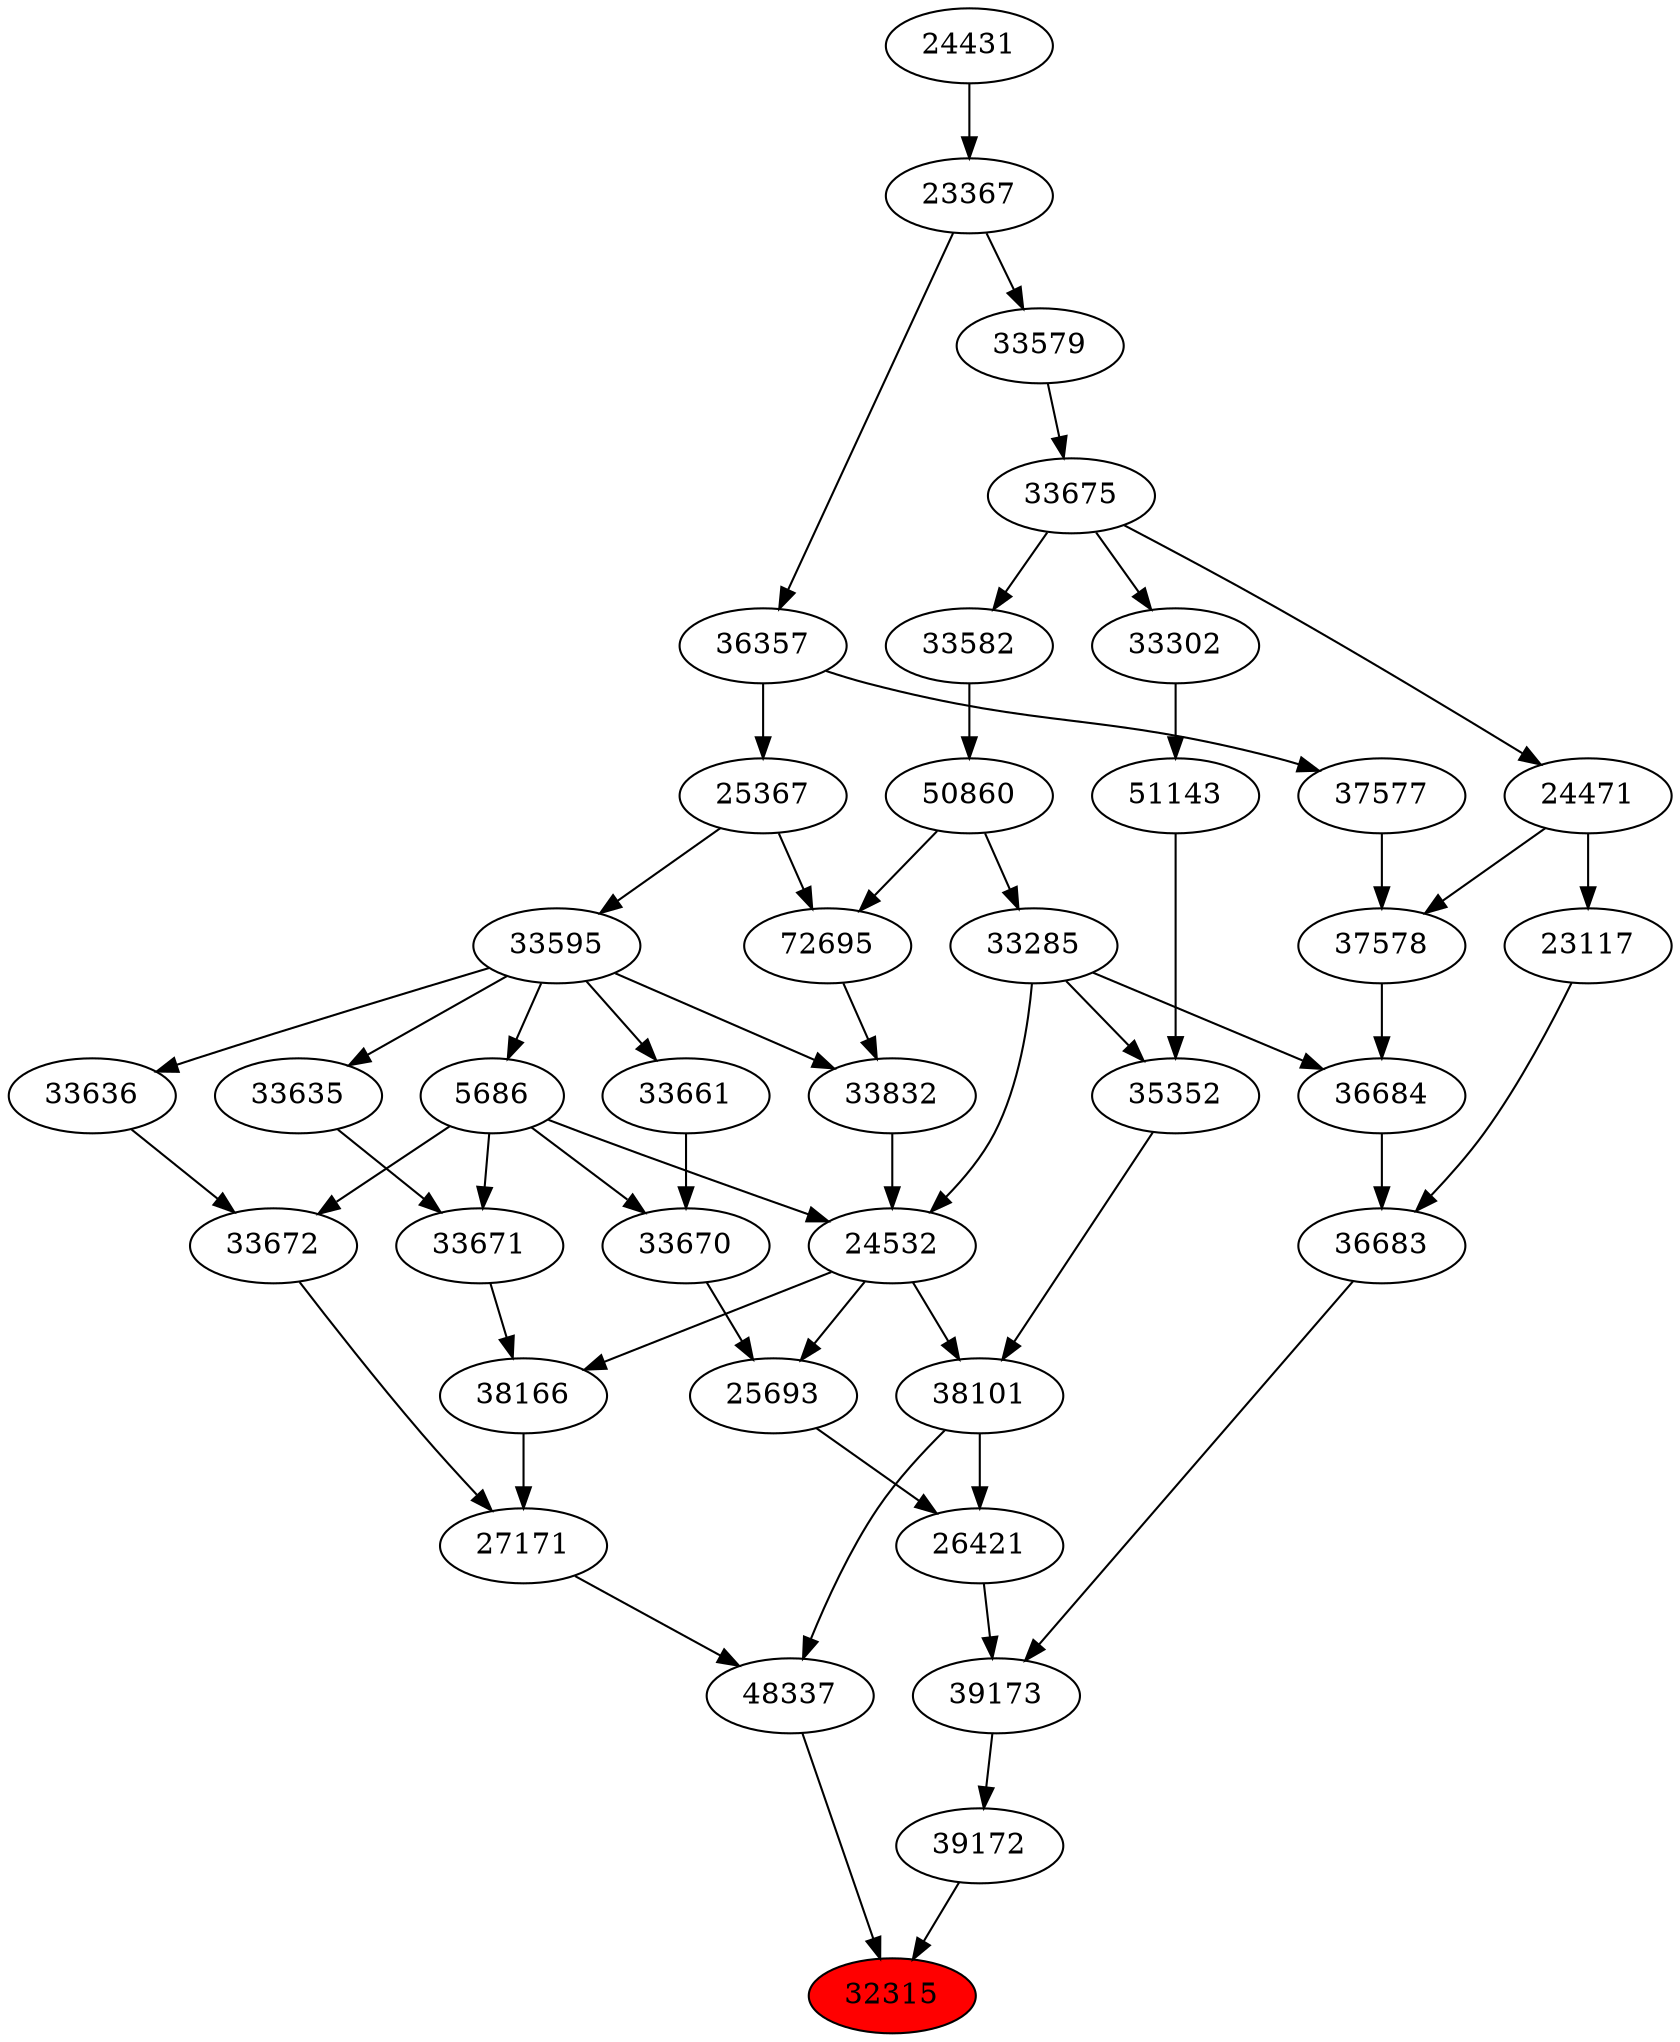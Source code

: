 strict digraph{ 
32315 [label="32315" fillcolor=red style=filled]
48337 -> 32315
39172 -> 32315
48337 [label="48337"]
38101 -> 48337
27171 -> 48337
39172 [label="39172"]
39173 -> 39172
38101 [label="38101"]
24532 -> 38101
35352 -> 38101
27171 [label="27171"]
33672 -> 27171
38166 -> 27171
39173 [label="39173"]
26421 -> 39173
36683 -> 39173
24532 [label="24532"]
33285 -> 24532
5686 -> 24532
33832 -> 24532
35352 [label="35352"]
33285 -> 35352
51143 -> 35352
33672 [label="33672"]
33636 -> 33672
5686 -> 33672
38166 [label="38166"]
24532 -> 38166
33671 -> 38166
26421 [label="26421"]
25693 -> 26421
38101 -> 26421
36683 [label="36683"]
36684 -> 36683
23117 -> 36683
33285 [label="33285"]
50860 -> 33285
5686 [label="5686"]
33595 -> 5686
33832 [label="33832"]
72695 -> 33832
33595 -> 33832
51143 [label="51143"]
33302 -> 51143
33636 [label="33636"]
33595 -> 33636
33671 [label="33671"]
5686 -> 33671
33635 -> 33671
25693 [label="25693"]
24532 -> 25693
33670 -> 25693
36684 [label="36684"]
33285 -> 36684
37578 -> 36684
23117 [label="23117"]
24471 -> 23117
50860 [label="50860"]
33582 -> 50860
33595 [label="33595"]
25367 -> 33595
72695 [label="72695"]
50860 -> 72695
25367 -> 72695
33302 [label="33302"]
33675 -> 33302
33635 [label="33635"]
33595 -> 33635
33670 [label="33670"]
5686 -> 33670
33661 -> 33670
37578 [label="37578"]
24471 -> 37578
37577 -> 37578
24471 [label="24471"]
33675 -> 24471
33582 [label="33582"]
33675 -> 33582
25367 [label="25367"]
36357 -> 25367
33675 [label="33675"]
33579 -> 33675
33661 [label="33661"]
33595 -> 33661
37577 [label="37577"]
36357 -> 37577
36357 [label="36357"]
23367 -> 36357
33579 [label="33579"]
23367 -> 33579
23367 [label="23367"]
24431 -> 23367
24431 [label="24431"]
}